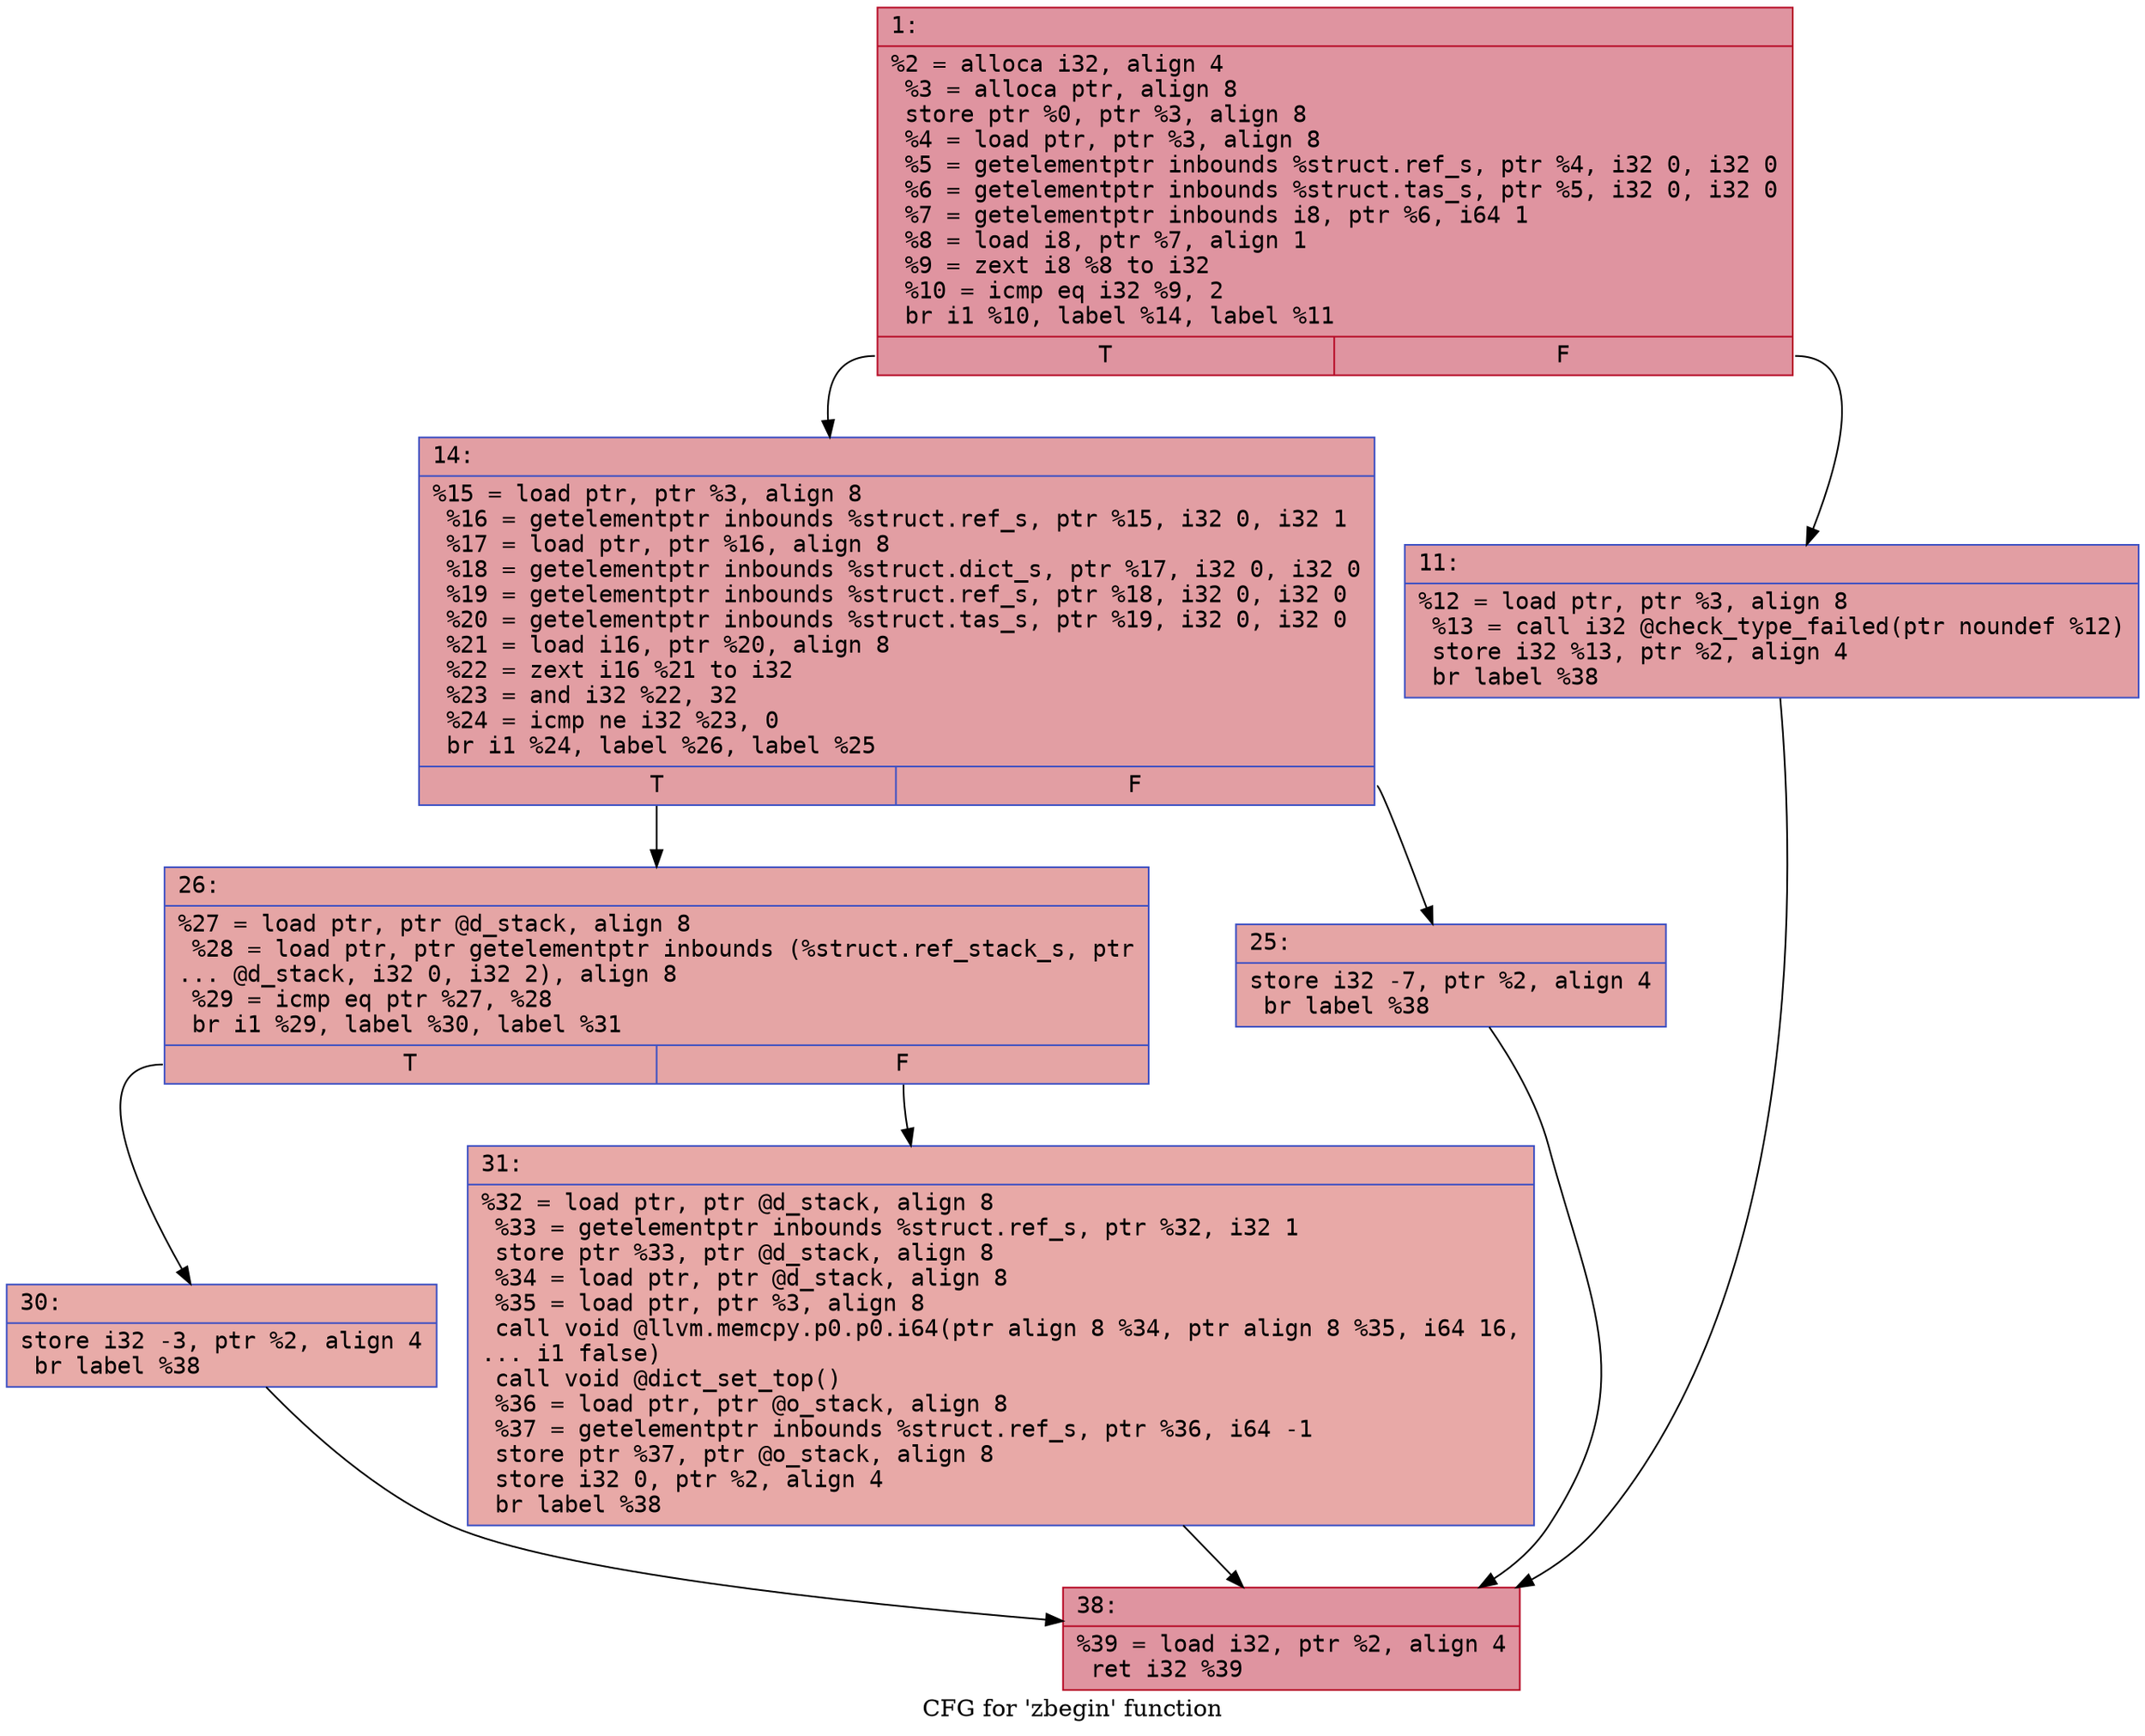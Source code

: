 digraph "CFG for 'zbegin' function" {
	label="CFG for 'zbegin' function";

	Node0x600003c062b0 [shape=record,color="#b70d28ff", style=filled, fillcolor="#b70d2870" fontname="Courier",label="{1:\l|  %2 = alloca i32, align 4\l  %3 = alloca ptr, align 8\l  store ptr %0, ptr %3, align 8\l  %4 = load ptr, ptr %3, align 8\l  %5 = getelementptr inbounds %struct.ref_s, ptr %4, i32 0, i32 0\l  %6 = getelementptr inbounds %struct.tas_s, ptr %5, i32 0, i32 0\l  %7 = getelementptr inbounds i8, ptr %6, i64 1\l  %8 = load i8, ptr %7, align 1\l  %9 = zext i8 %8 to i32\l  %10 = icmp eq i32 %9, 2\l  br i1 %10, label %14, label %11\l|{<s0>T|<s1>F}}"];
	Node0x600003c062b0:s0 -> Node0x600003c06350[tooltip="1 -> 14\nProbability 50.00%" ];
	Node0x600003c062b0:s1 -> Node0x600003c06300[tooltip="1 -> 11\nProbability 50.00%" ];
	Node0x600003c06300 [shape=record,color="#3d50c3ff", style=filled, fillcolor="#be242e70" fontname="Courier",label="{11:\l|  %12 = load ptr, ptr %3, align 8\l  %13 = call i32 @check_type_failed(ptr noundef %12)\l  store i32 %13, ptr %2, align 4\l  br label %38\l}"];
	Node0x600003c06300 -> Node0x600003c064e0[tooltip="11 -> 38\nProbability 100.00%" ];
	Node0x600003c06350 [shape=record,color="#3d50c3ff", style=filled, fillcolor="#be242e70" fontname="Courier",label="{14:\l|  %15 = load ptr, ptr %3, align 8\l  %16 = getelementptr inbounds %struct.ref_s, ptr %15, i32 0, i32 1\l  %17 = load ptr, ptr %16, align 8\l  %18 = getelementptr inbounds %struct.dict_s, ptr %17, i32 0, i32 0\l  %19 = getelementptr inbounds %struct.ref_s, ptr %18, i32 0, i32 0\l  %20 = getelementptr inbounds %struct.tas_s, ptr %19, i32 0, i32 0\l  %21 = load i16, ptr %20, align 8\l  %22 = zext i16 %21 to i32\l  %23 = and i32 %22, 32\l  %24 = icmp ne i32 %23, 0\l  br i1 %24, label %26, label %25\l|{<s0>T|<s1>F}}"];
	Node0x600003c06350:s0 -> Node0x600003c063f0[tooltip="14 -> 26\nProbability 50.00%" ];
	Node0x600003c06350:s1 -> Node0x600003c063a0[tooltip="14 -> 25\nProbability 50.00%" ];
	Node0x600003c063a0 [shape=record,color="#3d50c3ff", style=filled, fillcolor="#c5333470" fontname="Courier",label="{25:\l|  store i32 -7, ptr %2, align 4\l  br label %38\l}"];
	Node0x600003c063a0 -> Node0x600003c064e0[tooltip="25 -> 38\nProbability 100.00%" ];
	Node0x600003c063f0 [shape=record,color="#3d50c3ff", style=filled, fillcolor="#c5333470" fontname="Courier",label="{26:\l|  %27 = load ptr, ptr @d_stack, align 8\l  %28 = load ptr, ptr getelementptr inbounds (%struct.ref_stack_s, ptr\l... @d_stack, i32 0, i32 2), align 8\l  %29 = icmp eq ptr %27, %28\l  br i1 %29, label %30, label %31\l|{<s0>T|<s1>F}}"];
	Node0x600003c063f0:s0 -> Node0x600003c06440[tooltip="26 -> 30\nProbability 37.50%" ];
	Node0x600003c063f0:s1 -> Node0x600003c06490[tooltip="26 -> 31\nProbability 62.50%" ];
	Node0x600003c06440 [shape=record,color="#3d50c3ff", style=filled, fillcolor="#cc403a70" fontname="Courier",label="{30:\l|  store i32 -3, ptr %2, align 4\l  br label %38\l}"];
	Node0x600003c06440 -> Node0x600003c064e0[tooltip="30 -> 38\nProbability 100.00%" ];
	Node0x600003c06490 [shape=record,color="#3d50c3ff", style=filled, fillcolor="#ca3b3770" fontname="Courier",label="{31:\l|  %32 = load ptr, ptr @d_stack, align 8\l  %33 = getelementptr inbounds %struct.ref_s, ptr %32, i32 1\l  store ptr %33, ptr @d_stack, align 8\l  %34 = load ptr, ptr @d_stack, align 8\l  %35 = load ptr, ptr %3, align 8\l  call void @llvm.memcpy.p0.p0.i64(ptr align 8 %34, ptr align 8 %35, i64 16,\l... i1 false)\l  call void @dict_set_top()\l  %36 = load ptr, ptr @o_stack, align 8\l  %37 = getelementptr inbounds %struct.ref_s, ptr %36, i64 -1\l  store ptr %37, ptr @o_stack, align 8\l  store i32 0, ptr %2, align 4\l  br label %38\l}"];
	Node0x600003c06490 -> Node0x600003c064e0[tooltip="31 -> 38\nProbability 100.00%" ];
	Node0x600003c064e0 [shape=record,color="#b70d28ff", style=filled, fillcolor="#b70d2870" fontname="Courier",label="{38:\l|  %39 = load i32, ptr %2, align 4\l  ret i32 %39\l}"];
}
